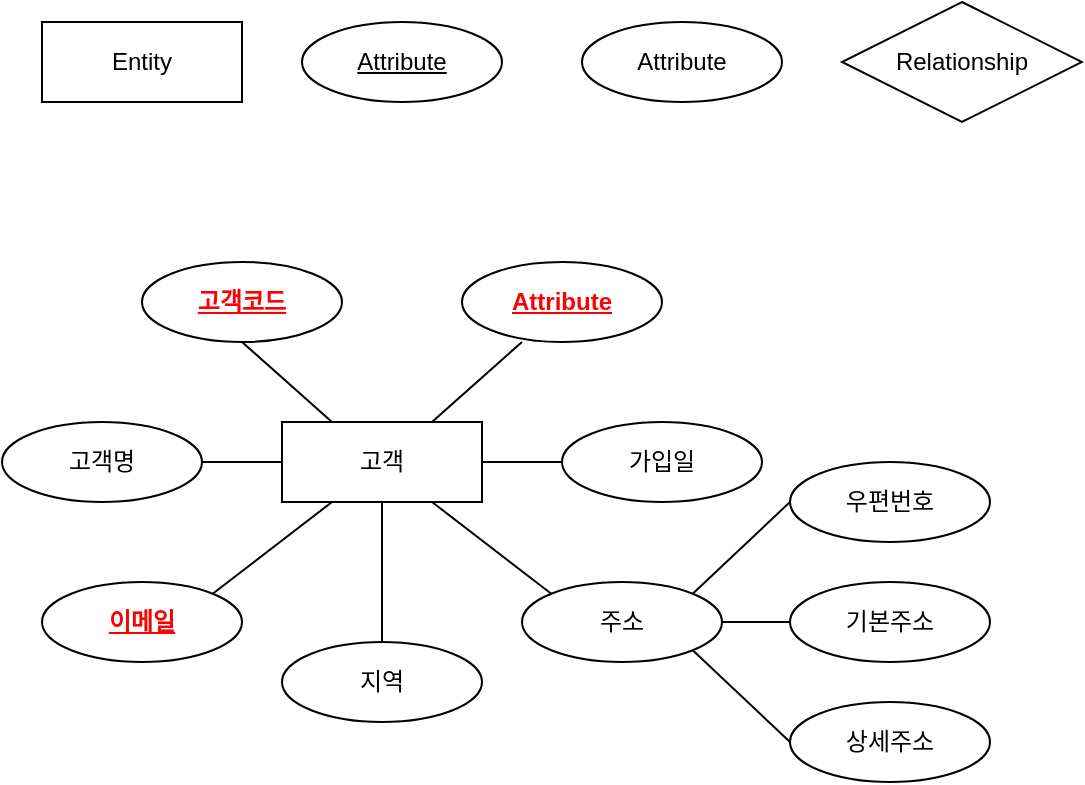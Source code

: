 <mxfile version="26.0.6">
  <diagram name="페이지-1" id="IPxUsClt1SjiCOk8dDJX">
    <mxGraphModel dx="1195" dy="645" grid="1" gridSize="10" guides="1" tooltips="1" connect="1" arrows="1" fold="1" page="1" pageScale="1" pageWidth="827" pageHeight="1169" math="0" shadow="0">
      <root>
        <mxCell id="0" />
        <mxCell id="1" parent="0" />
        <mxCell id="_MS-6Ia2rroUucipYkj8-1" value="Entity" style="whiteSpace=wrap;html=1;align=center;" vertex="1" parent="1">
          <mxGeometry x="40" y="40" width="100" height="40" as="geometry" />
        </mxCell>
        <mxCell id="_MS-6Ia2rroUucipYkj8-2" value="Relationship" style="shape=rhombus;perimeter=rhombusPerimeter;whiteSpace=wrap;html=1;align=center;" vertex="1" parent="1">
          <mxGeometry x="440" y="30" width="120" height="60" as="geometry" />
        </mxCell>
        <mxCell id="_MS-6Ia2rroUucipYkj8-3" value="Attribute" style="ellipse;whiteSpace=wrap;html=1;align=center;" vertex="1" parent="1">
          <mxGeometry x="310" y="40" width="100" height="40" as="geometry" />
        </mxCell>
        <mxCell id="_MS-6Ia2rroUucipYkj8-4" value="Attribute" style="ellipse;whiteSpace=wrap;html=1;align=center;fontStyle=4;" vertex="1" parent="1">
          <mxGeometry x="170" y="40" width="100" height="40" as="geometry" />
        </mxCell>
        <mxCell id="_MS-6Ia2rroUucipYkj8-37" value="고객" style="whiteSpace=wrap;html=1;align=center;" vertex="1" parent="1">
          <mxGeometry x="160" y="240" width="100" height="40" as="geometry" />
        </mxCell>
        <mxCell id="_MS-6Ia2rroUucipYkj8-38" value="고객명" style="ellipse;whiteSpace=wrap;html=1;align=center;" vertex="1" parent="1">
          <mxGeometry x="20" y="240" width="100" height="40" as="geometry" />
        </mxCell>
        <mxCell id="_MS-6Ia2rroUucipYkj8-39" value="고객코드" style="ellipse;whiteSpace=wrap;html=1;align=center;fontStyle=5;fontColor=#FF0000;" vertex="1" parent="1">
          <mxGeometry x="90" y="160" width="100" height="40" as="geometry" />
        </mxCell>
        <mxCell id="_MS-6Ia2rroUucipYkj8-42" value="지역" style="ellipse;whiteSpace=wrap;html=1;align=center;" vertex="1" parent="1">
          <mxGeometry x="160" y="350" width="100" height="40" as="geometry" />
        </mxCell>
        <mxCell id="_MS-6Ia2rroUucipYkj8-43" value="가입일" style="ellipse;whiteSpace=wrap;html=1;align=center;" vertex="1" parent="1">
          <mxGeometry x="300" y="240" width="100" height="40" as="geometry" />
        </mxCell>
        <mxCell id="_MS-6Ia2rroUucipYkj8-44" value="" style="endArrow=none;html=1;rounded=0;exitX=0.5;exitY=1;exitDx=0;exitDy=0;entryX=0.25;entryY=0;entryDx=0;entryDy=0;" edge="1" parent="1" source="_MS-6Ia2rroUucipYkj8-39" target="_MS-6Ia2rroUucipYkj8-37">
          <mxGeometry relative="1" as="geometry">
            <mxPoint x="360" y="310" as="sourcePoint" />
            <mxPoint x="520" y="310" as="targetPoint" />
          </mxGeometry>
        </mxCell>
        <mxCell id="_MS-6Ia2rroUucipYkj8-45" value="" style="endArrow=none;html=1;rounded=0;exitX=0.75;exitY=1;exitDx=0;exitDy=0;entryX=0;entryY=0;entryDx=0;entryDy=0;" edge="1" parent="1" source="_MS-6Ia2rroUucipYkj8-37" target="_MS-6Ia2rroUucipYkj8-50">
          <mxGeometry relative="1" as="geometry">
            <mxPoint x="235" y="280" as="sourcePoint" />
            <mxPoint x="280" y="320" as="targetPoint" />
          </mxGeometry>
        </mxCell>
        <mxCell id="_MS-6Ia2rroUucipYkj8-46" value="" style="endArrow=none;html=1;rounded=0;exitX=0.25;exitY=1;exitDx=0;exitDy=0;entryX=1;entryY=0;entryDx=0;entryDy=0;" edge="1" parent="1" source="_MS-6Ia2rroUucipYkj8-37">
          <mxGeometry relative="1" as="geometry">
            <mxPoint x="95" y="280" as="sourcePoint" />
            <mxPoint x="125.355" y="325.858" as="targetPoint" />
          </mxGeometry>
        </mxCell>
        <mxCell id="_MS-6Ia2rroUucipYkj8-47" value="" style="endArrow=none;html=1;rounded=0;exitX=0.25;exitY=1;exitDx=0;exitDy=0;entryX=0.25;entryY=0;entryDx=0;entryDy=0;" edge="1" parent="1">
          <mxGeometry relative="1" as="geometry">
            <mxPoint x="280" y="200" as="sourcePoint" />
            <mxPoint x="235" y="240" as="targetPoint" />
          </mxGeometry>
        </mxCell>
        <mxCell id="_MS-6Ia2rroUucipYkj8-48" value="" style="endArrow=none;html=1;rounded=0;exitX=0;exitY=0.5;exitDx=0;exitDy=0;entryX=1;entryY=0.5;entryDx=0;entryDy=0;" edge="1" parent="1" source="_MS-6Ia2rroUucipYkj8-37" target="_MS-6Ia2rroUucipYkj8-38">
          <mxGeometry relative="1" as="geometry">
            <mxPoint x="205" y="300" as="sourcePoint" />
            <mxPoint x="160" y="340" as="targetPoint" />
          </mxGeometry>
        </mxCell>
        <mxCell id="_MS-6Ia2rroUucipYkj8-49" value="" style="endArrow=none;html=1;rounded=0;exitX=0;exitY=0.5;exitDx=0;exitDy=0;" edge="1" parent="1" source="_MS-6Ia2rroUucipYkj8-43">
          <mxGeometry relative="1" as="geometry">
            <mxPoint x="170" y="270" as="sourcePoint" />
            <mxPoint x="260" y="260" as="targetPoint" />
          </mxGeometry>
        </mxCell>
        <mxCell id="_MS-6Ia2rroUucipYkj8-50" value="주소" style="ellipse;whiteSpace=wrap;html=1;align=center;" vertex="1" parent="1">
          <mxGeometry x="280" y="320" width="100" height="40" as="geometry" />
        </mxCell>
        <mxCell id="_MS-6Ia2rroUucipYkj8-51" value="" style="endArrow=none;html=1;rounded=0;exitX=0.5;exitY=1;exitDx=0;exitDy=0;entryX=0.5;entryY=0;entryDx=0;entryDy=0;" edge="1" parent="1" source="_MS-6Ia2rroUucipYkj8-37" target="_MS-6Ia2rroUucipYkj8-42">
          <mxGeometry relative="1" as="geometry">
            <mxPoint x="245" y="290" as="sourcePoint" />
            <mxPoint x="340" y="330" as="targetPoint" />
          </mxGeometry>
        </mxCell>
        <mxCell id="_MS-6Ia2rroUucipYkj8-52" value="기본주소" style="ellipse;whiteSpace=wrap;html=1;align=center;" vertex="1" parent="1">
          <mxGeometry x="414" y="320" width="100" height="40" as="geometry" />
        </mxCell>
        <mxCell id="_MS-6Ia2rroUucipYkj8-53" value="상세주소" style="ellipse;whiteSpace=wrap;html=1;align=center;" vertex="1" parent="1">
          <mxGeometry x="414" y="380" width="100" height="40" as="geometry" />
        </mxCell>
        <mxCell id="_MS-6Ia2rroUucipYkj8-54" value="우편번호" style="ellipse;whiteSpace=wrap;html=1;align=center;" vertex="1" parent="1">
          <mxGeometry x="414" y="260" width="100" height="40" as="geometry" />
        </mxCell>
        <mxCell id="_MS-6Ia2rroUucipYkj8-56" value="" style="endArrow=none;html=1;rounded=0;exitX=0;exitY=0.5;exitDx=0;exitDy=0;entryX=1;entryY=0;entryDx=0;entryDy=0;" edge="1" parent="1" source="_MS-6Ia2rroUucipYkj8-54" target="_MS-6Ia2rroUucipYkj8-50">
          <mxGeometry relative="1" as="geometry">
            <mxPoint x="410" y="290" as="sourcePoint" />
            <mxPoint x="380" y="339.58" as="targetPoint" />
            <Array as="points" />
          </mxGeometry>
        </mxCell>
        <mxCell id="_MS-6Ia2rroUucipYkj8-57" value="" style="endArrow=none;html=1;rounded=0;exitX=0;exitY=0.5;exitDx=0;exitDy=0;entryX=1;entryY=1;entryDx=0;entryDy=0;" edge="1" parent="1" source="_MS-6Ia2rroUucipYkj8-53" target="_MS-6Ia2rroUucipYkj8-50">
          <mxGeometry relative="1" as="geometry">
            <mxPoint x="424" y="290" as="sourcePoint" />
            <mxPoint x="375" y="336" as="targetPoint" />
            <Array as="points" />
          </mxGeometry>
        </mxCell>
        <mxCell id="_MS-6Ia2rroUucipYkj8-58" value="" style="endArrow=none;html=1;rounded=0;exitX=0;exitY=0.5;exitDx=0;exitDy=0;entryX=1;entryY=0.5;entryDx=0;entryDy=0;" edge="1" parent="1" source="_MS-6Ia2rroUucipYkj8-52" target="_MS-6Ia2rroUucipYkj8-50">
          <mxGeometry relative="1" as="geometry">
            <mxPoint x="434" y="300" as="sourcePoint" />
            <mxPoint x="385" y="346" as="targetPoint" />
            <Array as="points" />
          </mxGeometry>
        </mxCell>
        <mxCell id="_MS-6Ia2rroUucipYkj8-59" value="이메일" style="ellipse;whiteSpace=wrap;html=1;align=center;fontStyle=5;fontColor=#FF0000;" vertex="1" parent="1">
          <mxGeometry x="40" y="320" width="100" height="40" as="geometry" />
        </mxCell>
        <mxCell id="_MS-6Ia2rroUucipYkj8-60" value="Attribute" style="ellipse;whiteSpace=wrap;html=1;align=center;fontStyle=5;fontColor=#FF0000;" vertex="1" parent="1">
          <mxGeometry x="250" y="160" width="100" height="40" as="geometry" />
        </mxCell>
      </root>
    </mxGraphModel>
  </diagram>
</mxfile>
